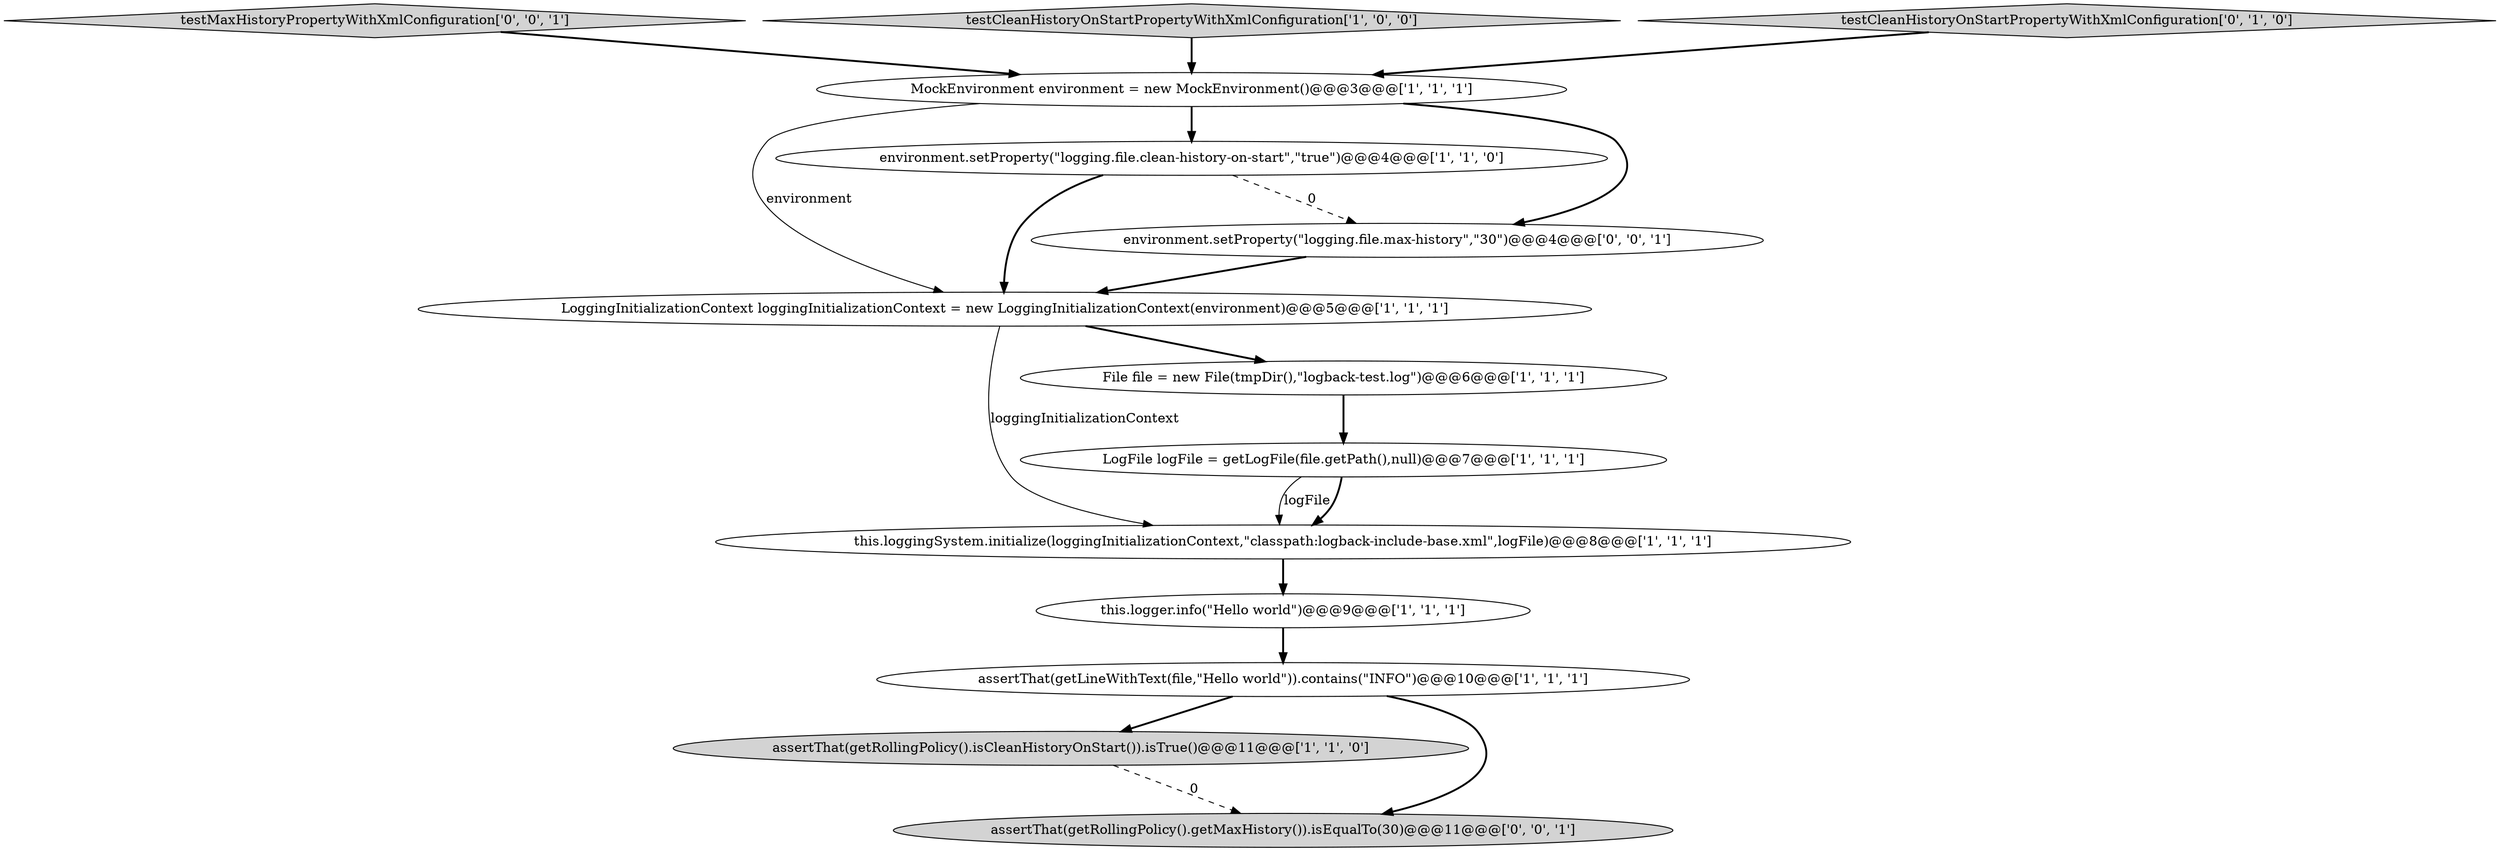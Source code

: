 digraph {
3 [style = filled, label = "LoggingInitializationContext loggingInitializationContext = new LoggingInitializationContext(environment)@@@5@@@['1', '1', '1']", fillcolor = white, shape = ellipse image = "AAA0AAABBB1BBB"];
11 [style = filled, label = "testMaxHistoryPropertyWithXmlConfiguration['0', '0', '1']", fillcolor = lightgray, shape = diamond image = "AAA0AAABBB3BBB"];
7 [style = filled, label = "assertThat(getLineWithText(file,\"Hello world\")).contains(\"INFO\")@@@10@@@['1', '1', '1']", fillcolor = white, shape = ellipse image = "AAA0AAABBB1BBB"];
4 [style = filled, label = "environment.setProperty(\"logging.file.clean-history-on-start\",\"true\")@@@4@@@['1', '1', '0']", fillcolor = white, shape = ellipse image = "AAA0AAABBB1BBB"];
1 [style = filled, label = "assertThat(getRollingPolicy().isCleanHistoryOnStart()).isTrue()@@@11@@@['1', '1', '0']", fillcolor = lightgray, shape = ellipse image = "AAA0AAABBB1BBB"];
8 [style = filled, label = "testCleanHistoryOnStartPropertyWithXmlConfiguration['1', '0', '0']", fillcolor = lightgray, shape = diamond image = "AAA0AAABBB1BBB"];
6 [style = filled, label = "LogFile logFile = getLogFile(file.getPath(),null)@@@7@@@['1', '1', '1']", fillcolor = white, shape = ellipse image = "AAA0AAABBB1BBB"];
5 [style = filled, label = "this.loggingSystem.initialize(loggingInitializationContext,\"classpath:logback-include-base.xml\",logFile)@@@8@@@['1', '1', '1']", fillcolor = white, shape = ellipse image = "AAA0AAABBB1BBB"];
12 [style = filled, label = "assertThat(getRollingPolicy().getMaxHistory()).isEqualTo(30)@@@11@@@['0', '0', '1']", fillcolor = lightgray, shape = ellipse image = "AAA0AAABBB3BBB"];
13 [style = filled, label = "environment.setProperty(\"logging.file.max-history\",\"30\")@@@4@@@['0', '0', '1']", fillcolor = white, shape = ellipse image = "AAA0AAABBB3BBB"];
10 [style = filled, label = "testCleanHistoryOnStartPropertyWithXmlConfiguration['0', '1', '0']", fillcolor = lightgray, shape = diamond image = "AAA0AAABBB2BBB"];
9 [style = filled, label = "this.logger.info(\"Hello world\")@@@9@@@['1', '1', '1']", fillcolor = white, shape = ellipse image = "AAA0AAABBB1BBB"];
0 [style = filled, label = "MockEnvironment environment = new MockEnvironment()@@@3@@@['1', '1', '1']", fillcolor = white, shape = ellipse image = "AAA0AAABBB1BBB"];
2 [style = filled, label = "File file = new File(tmpDir(),\"logback-test.log\")@@@6@@@['1', '1', '1']", fillcolor = white, shape = ellipse image = "AAA0AAABBB1BBB"];
2->6 [style = bold, label=""];
13->3 [style = bold, label=""];
4->13 [style = dashed, label="0"];
11->0 [style = bold, label=""];
7->1 [style = bold, label=""];
7->12 [style = bold, label=""];
0->4 [style = bold, label=""];
3->5 [style = solid, label="loggingInitializationContext"];
6->5 [style = solid, label="logFile"];
5->9 [style = bold, label=""];
4->3 [style = bold, label=""];
0->13 [style = bold, label=""];
8->0 [style = bold, label=""];
3->2 [style = bold, label=""];
10->0 [style = bold, label=""];
0->3 [style = solid, label="environment"];
6->5 [style = bold, label=""];
1->12 [style = dashed, label="0"];
9->7 [style = bold, label=""];
}

